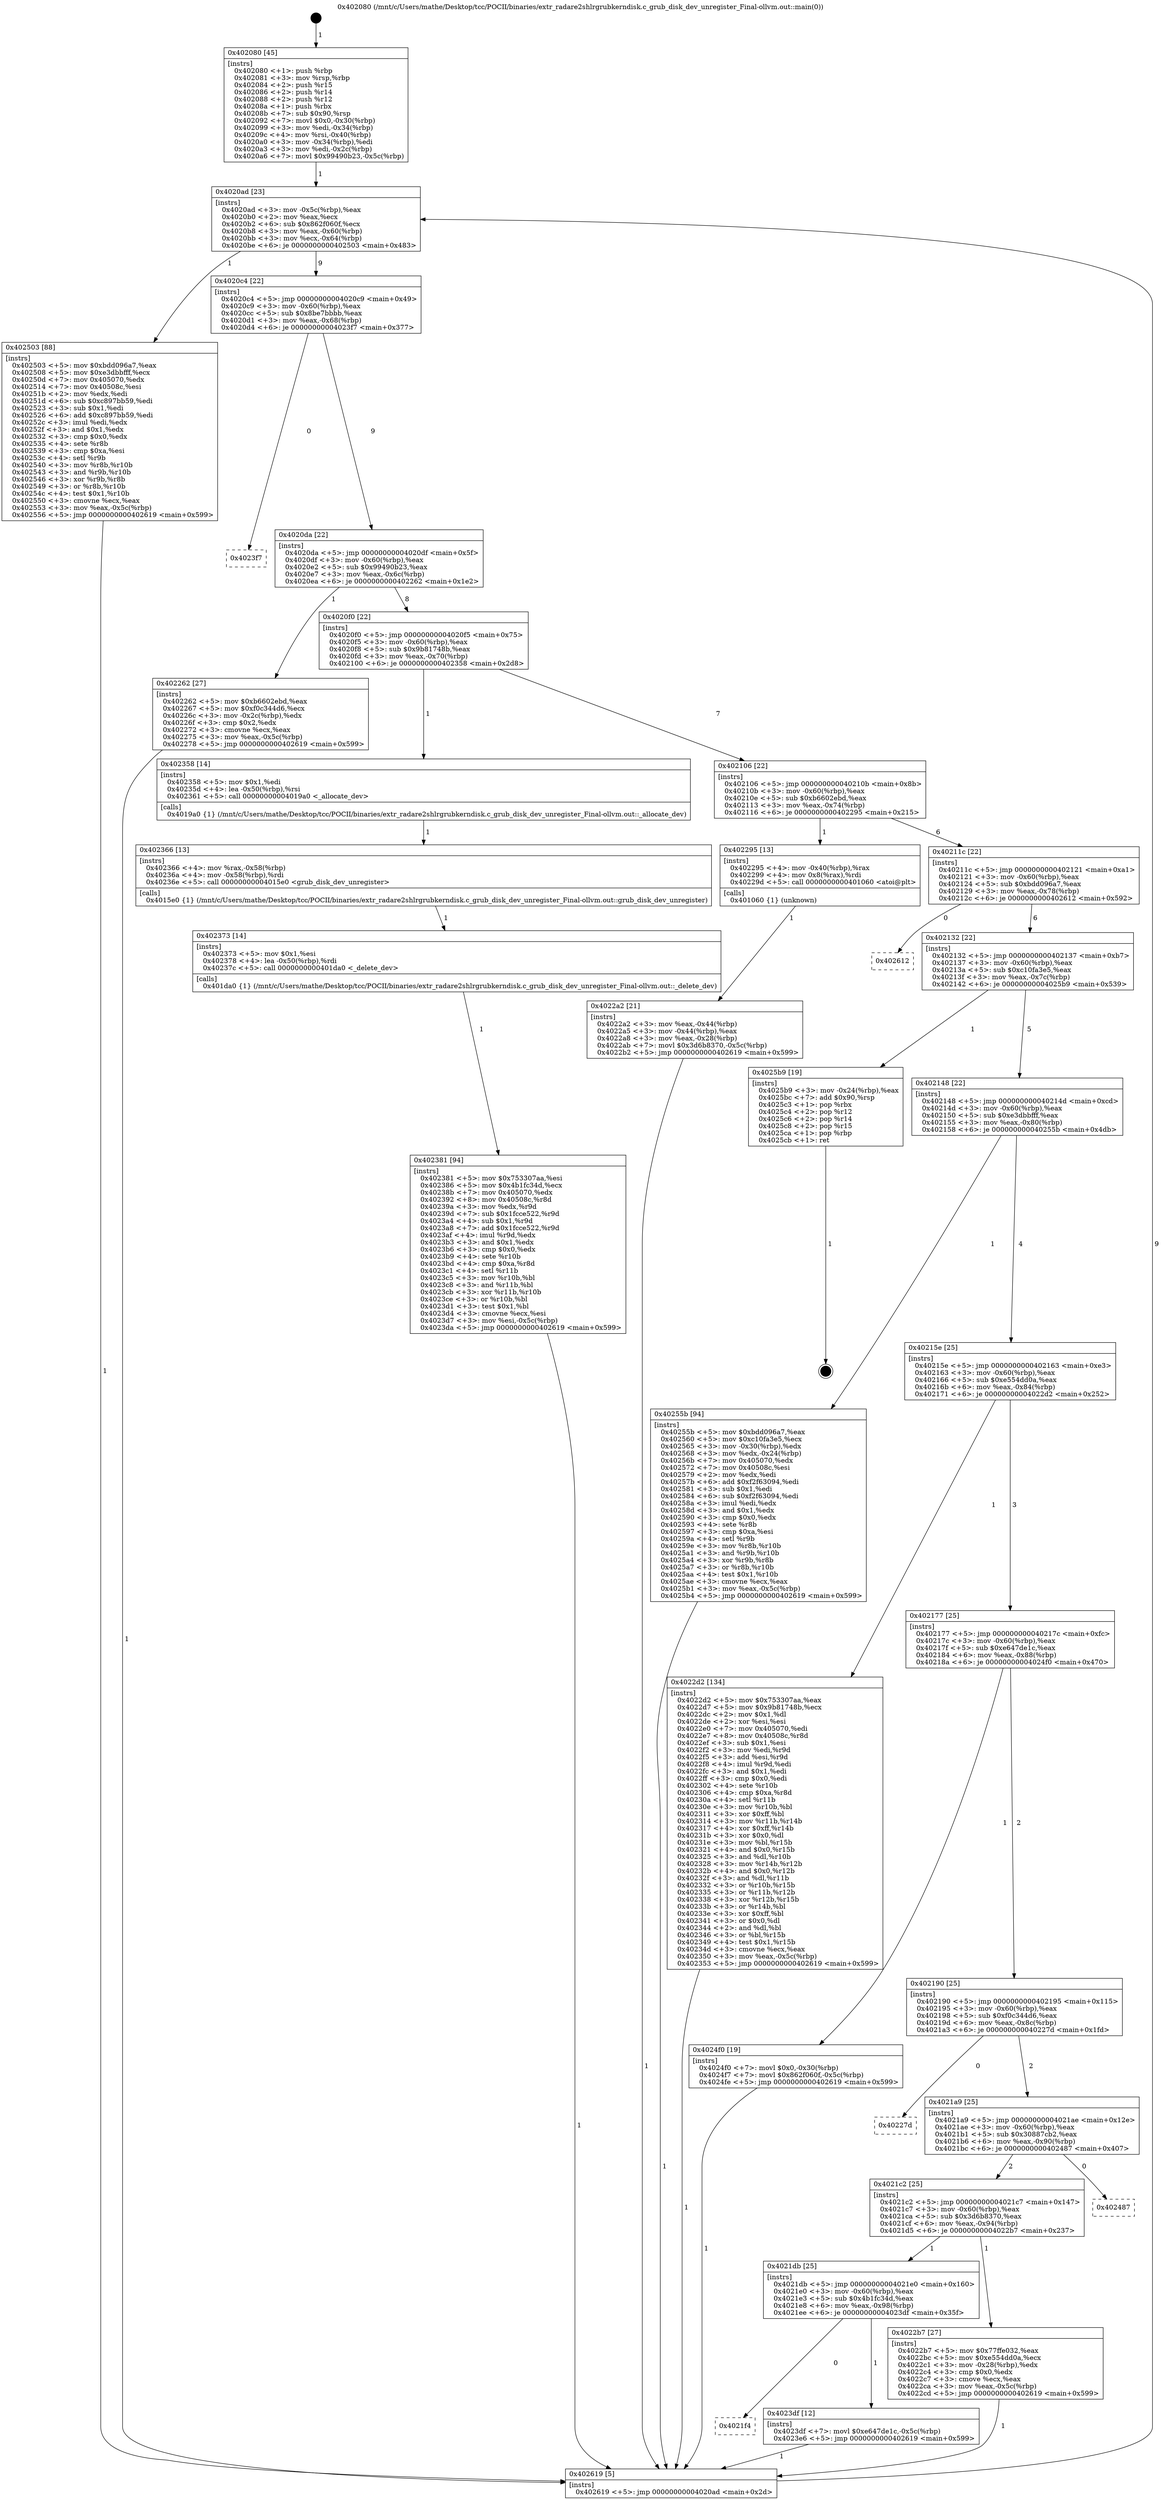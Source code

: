 digraph "0x402080" {
  label = "0x402080 (/mnt/c/Users/mathe/Desktop/tcc/POCII/binaries/extr_radare2shlrgrubkerndisk.c_grub_disk_dev_unregister_Final-ollvm.out::main(0))"
  labelloc = "t"
  node[shape=record]

  Entry [label="",width=0.3,height=0.3,shape=circle,fillcolor=black,style=filled]
  "0x4020ad" [label="{
     0x4020ad [23]\l
     | [instrs]\l
     &nbsp;&nbsp;0x4020ad \<+3\>: mov -0x5c(%rbp),%eax\l
     &nbsp;&nbsp;0x4020b0 \<+2\>: mov %eax,%ecx\l
     &nbsp;&nbsp;0x4020b2 \<+6\>: sub $0x862f060f,%ecx\l
     &nbsp;&nbsp;0x4020b8 \<+3\>: mov %eax,-0x60(%rbp)\l
     &nbsp;&nbsp;0x4020bb \<+3\>: mov %ecx,-0x64(%rbp)\l
     &nbsp;&nbsp;0x4020be \<+6\>: je 0000000000402503 \<main+0x483\>\l
  }"]
  "0x402503" [label="{
     0x402503 [88]\l
     | [instrs]\l
     &nbsp;&nbsp;0x402503 \<+5\>: mov $0xbdd096a7,%eax\l
     &nbsp;&nbsp;0x402508 \<+5\>: mov $0xe3dbbfff,%ecx\l
     &nbsp;&nbsp;0x40250d \<+7\>: mov 0x405070,%edx\l
     &nbsp;&nbsp;0x402514 \<+7\>: mov 0x40508c,%esi\l
     &nbsp;&nbsp;0x40251b \<+2\>: mov %edx,%edi\l
     &nbsp;&nbsp;0x40251d \<+6\>: sub $0xc897bb59,%edi\l
     &nbsp;&nbsp;0x402523 \<+3\>: sub $0x1,%edi\l
     &nbsp;&nbsp;0x402526 \<+6\>: add $0xc897bb59,%edi\l
     &nbsp;&nbsp;0x40252c \<+3\>: imul %edi,%edx\l
     &nbsp;&nbsp;0x40252f \<+3\>: and $0x1,%edx\l
     &nbsp;&nbsp;0x402532 \<+3\>: cmp $0x0,%edx\l
     &nbsp;&nbsp;0x402535 \<+4\>: sete %r8b\l
     &nbsp;&nbsp;0x402539 \<+3\>: cmp $0xa,%esi\l
     &nbsp;&nbsp;0x40253c \<+4\>: setl %r9b\l
     &nbsp;&nbsp;0x402540 \<+3\>: mov %r8b,%r10b\l
     &nbsp;&nbsp;0x402543 \<+3\>: and %r9b,%r10b\l
     &nbsp;&nbsp;0x402546 \<+3\>: xor %r9b,%r8b\l
     &nbsp;&nbsp;0x402549 \<+3\>: or %r8b,%r10b\l
     &nbsp;&nbsp;0x40254c \<+4\>: test $0x1,%r10b\l
     &nbsp;&nbsp;0x402550 \<+3\>: cmovne %ecx,%eax\l
     &nbsp;&nbsp;0x402553 \<+3\>: mov %eax,-0x5c(%rbp)\l
     &nbsp;&nbsp;0x402556 \<+5\>: jmp 0000000000402619 \<main+0x599\>\l
  }"]
  "0x4020c4" [label="{
     0x4020c4 [22]\l
     | [instrs]\l
     &nbsp;&nbsp;0x4020c4 \<+5\>: jmp 00000000004020c9 \<main+0x49\>\l
     &nbsp;&nbsp;0x4020c9 \<+3\>: mov -0x60(%rbp),%eax\l
     &nbsp;&nbsp;0x4020cc \<+5\>: sub $0x8be7bbbb,%eax\l
     &nbsp;&nbsp;0x4020d1 \<+3\>: mov %eax,-0x68(%rbp)\l
     &nbsp;&nbsp;0x4020d4 \<+6\>: je 00000000004023f7 \<main+0x377\>\l
  }"]
  Exit [label="",width=0.3,height=0.3,shape=circle,fillcolor=black,style=filled,peripheries=2]
  "0x4023f7" [label="{
     0x4023f7\l
  }", style=dashed]
  "0x4020da" [label="{
     0x4020da [22]\l
     | [instrs]\l
     &nbsp;&nbsp;0x4020da \<+5\>: jmp 00000000004020df \<main+0x5f\>\l
     &nbsp;&nbsp;0x4020df \<+3\>: mov -0x60(%rbp),%eax\l
     &nbsp;&nbsp;0x4020e2 \<+5\>: sub $0x99490b23,%eax\l
     &nbsp;&nbsp;0x4020e7 \<+3\>: mov %eax,-0x6c(%rbp)\l
     &nbsp;&nbsp;0x4020ea \<+6\>: je 0000000000402262 \<main+0x1e2\>\l
  }"]
  "0x4021f4" [label="{
     0x4021f4\l
  }", style=dashed]
  "0x402262" [label="{
     0x402262 [27]\l
     | [instrs]\l
     &nbsp;&nbsp;0x402262 \<+5\>: mov $0xb6602ebd,%eax\l
     &nbsp;&nbsp;0x402267 \<+5\>: mov $0xf0c344d6,%ecx\l
     &nbsp;&nbsp;0x40226c \<+3\>: mov -0x2c(%rbp),%edx\l
     &nbsp;&nbsp;0x40226f \<+3\>: cmp $0x2,%edx\l
     &nbsp;&nbsp;0x402272 \<+3\>: cmovne %ecx,%eax\l
     &nbsp;&nbsp;0x402275 \<+3\>: mov %eax,-0x5c(%rbp)\l
     &nbsp;&nbsp;0x402278 \<+5\>: jmp 0000000000402619 \<main+0x599\>\l
  }"]
  "0x4020f0" [label="{
     0x4020f0 [22]\l
     | [instrs]\l
     &nbsp;&nbsp;0x4020f0 \<+5\>: jmp 00000000004020f5 \<main+0x75\>\l
     &nbsp;&nbsp;0x4020f5 \<+3\>: mov -0x60(%rbp),%eax\l
     &nbsp;&nbsp;0x4020f8 \<+5\>: sub $0x9b81748b,%eax\l
     &nbsp;&nbsp;0x4020fd \<+3\>: mov %eax,-0x70(%rbp)\l
     &nbsp;&nbsp;0x402100 \<+6\>: je 0000000000402358 \<main+0x2d8\>\l
  }"]
  "0x402619" [label="{
     0x402619 [5]\l
     | [instrs]\l
     &nbsp;&nbsp;0x402619 \<+5\>: jmp 00000000004020ad \<main+0x2d\>\l
  }"]
  "0x402080" [label="{
     0x402080 [45]\l
     | [instrs]\l
     &nbsp;&nbsp;0x402080 \<+1\>: push %rbp\l
     &nbsp;&nbsp;0x402081 \<+3\>: mov %rsp,%rbp\l
     &nbsp;&nbsp;0x402084 \<+2\>: push %r15\l
     &nbsp;&nbsp;0x402086 \<+2\>: push %r14\l
     &nbsp;&nbsp;0x402088 \<+2\>: push %r12\l
     &nbsp;&nbsp;0x40208a \<+1\>: push %rbx\l
     &nbsp;&nbsp;0x40208b \<+7\>: sub $0x90,%rsp\l
     &nbsp;&nbsp;0x402092 \<+7\>: movl $0x0,-0x30(%rbp)\l
     &nbsp;&nbsp;0x402099 \<+3\>: mov %edi,-0x34(%rbp)\l
     &nbsp;&nbsp;0x40209c \<+4\>: mov %rsi,-0x40(%rbp)\l
     &nbsp;&nbsp;0x4020a0 \<+3\>: mov -0x34(%rbp),%edi\l
     &nbsp;&nbsp;0x4020a3 \<+3\>: mov %edi,-0x2c(%rbp)\l
     &nbsp;&nbsp;0x4020a6 \<+7\>: movl $0x99490b23,-0x5c(%rbp)\l
  }"]
  "0x4023df" [label="{
     0x4023df [12]\l
     | [instrs]\l
     &nbsp;&nbsp;0x4023df \<+7\>: movl $0xe647de1c,-0x5c(%rbp)\l
     &nbsp;&nbsp;0x4023e6 \<+5\>: jmp 0000000000402619 \<main+0x599\>\l
  }"]
  "0x402358" [label="{
     0x402358 [14]\l
     | [instrs]\l
     &nbsp;&nbsp;0x402358 \<+5\>: mov $0x1,%edi\l
     &nbsp;&nbsp;0x40235d \<+4\>: lea -0x50(%rbp),%rsi\l
     &nbsp;&nbsp;0x402361 \<+5\>: call 00000000004019a0 \<_allocate_dev\>\l
     | [calls]\l
     &nbsp;&nbsp;0x4019a0 \{1\} (/mnt/c/Users/mathe/Desktop/tcc/POCII/binaries/extr_radare2shlrgrubkerndisk.c_grub_disk_dev_unregister_Final-ollvm.out::_allocate_dev)\l
  }"]
  "0x402106" [label="{
     0x402106 [22]\l
     | [instrs]\l
     &nbsp;&nbsp;0x402106 \<+5\>: jmp 000000000040210b \<main+0x8b\>\l
     &nbsp;&nbsp;0x40210b \<+3\>: mov -0x60(%rbp),%eax\l
     &nbsp;&nbsp;0x40210e \<+5\>: sub $0xb6602ebd,%eax\l
     &nbsp;&nbsp;0x402113 \<+3\>: mov %eax,-0x74(%rbp)\l
     &nbsp;&nbsp;0x402116 \<+6\>: je 0000000000402295 \<main+0x215\>\l
  }"]
  "0x402381" [label="{
     0x402381 [94]\l
     | [instrs]\l
     &nbsp;&nbsp;0x402381 \<+5\>: mov $0x753307aa,%esi\l
     &nbsp;&nbsp;0x402386 \<+5\>: mov $0x4b1fc34d,%ecx\l
     &nbsp;&nbsp;0x40238b \<+7\>: mov 0x405070,%edx\l
     &nbsp;&nbsp;0x402392 \<+8\>: mov 0x40508c,%r8d\l
     &nbsp;&nbsp;0x40239a \<+3\>: mov %edx,%r9d\l
     &nbsp;&nbsp;0x40239d \<+7\>: sub $0x1fcce522,%r9d\l
     &nbsp;&nbsp;0x4023a4 \<+4\>: sub $0x1,%r9d\l
     &nbsp;&nbsp;0x4023a8 \<+7\>: add $0x1fcce522,%r9d\l
     &nbsp;&nbsp;0x4023af \<+4\>: imul %r9d,%edx\l
     &nbsp;&nbsp;0x4023b3 \<+3\>: and $0x1,%edx\l
     &nbsp;&nbsp;0x4023b6 \<+3\>: cmp $0x0,%edx\l
     &nbsp;&nbsp;0x4023b9 \<+4\>: sete %r10b\l
     &nbsp;&nbsp;0x4023bd \<+4\>: cmp $0xa,%r8d\l
     &nbsp;&nbsp;0x4023c1 \<+4\>: setl %r11b\l
     &nbsp;&nbsp;0x4023c5 \<+3\>: mov %r10b,%bl\l
     &nbsp;&nbsp;0x4023c8 \<+3\>: and %r11b,%bl\l
     &nbsp;&nbsp;0x4023cb \<+3\>: xor %r11b,%r10b\l
     &nbsp;&nbsp;0x4023ce \<+3\>: or %r10b,%bl\l
     &nbsp;&nbsp;0x4023d1 \<+3\>: test $0x1,%bl\l
     &nbsp;&nbsp;0x4023d4 \<+3\>: cmovne %ecx,%esi\l
     &nbsp;&nbsp;0x4023d7 \<+3\>: mov %esi,-0x5c(%rbp)\l
     &nbsp;&nbsp;0x4023da \<+5\>: jmp 0000000000402619 \<main+0x599\>\l
  }"]
  "0x402295" [label="{
     0x402295 [13]\l
     | [instrs]\l
     &nbsp;&nbsp;0x402295 \<+4\>: mov -0x40(%rbp),%rax\l
     &nbsp;&nbsp;0x402299 \<+4\>: mov 0x8(%rax),%rdi\l
     &nbsp;&nbsp;0x40229d \<+5\>: call 0000000000401060 \<atoi@plt\>\l
     | [calls]\l
     &nbsp;&nbsp;0x401060 \{1\} (unknown)\l
  }"]
  "0x40211c" [label="{
     0x40211c [22]\l
     | [instrs]\l
     &nbsp;&nbsp;0x40211c \<+5\>: jmp 0000000000402121 \<main+0xa1\>\l
     &nbsp;&nbsp;0x402121 \<+3\>: mov -0x60(%rbp),%eax\l
     &nbsp;&nbsp;0x402124 \<+5\>: sub $0xbdd096a7,%eax\l
     &nbsp;&nbsp;0x402129 \<+3\>: mov %eax,-0x78(%rbp)\l
     &nbsp;&nbsp;0x40212c \<+6\>: je 0000000000402612 \<main+0x592\>\l
  }"]
  "0x4022a2" [label="{
     0x4022a2 [21]\l
     | [instrs]\l
     &nbsp;&nbsp;0x4022a2 \<+3\>: mov %eax,-0x44(%rbp)\l
     &nbsp;&nbsp;0x4022a5 \<+3\>: mov -0x44(%rbp),%eax\l
     &nbsp;&nbsp;0x4022a8 \<+3\>: mov %eax,-0x28(%rbp)\l
     &nbsp;&nbsp;0x4022ab \<+7\>: movl $0x3d6b8370,-0x5c(%rbp)\l
     &nbsp;&nbsp;0x4022b2 \<+5\>: jmp 0000000000402619 \<main+0x599\>\l
  }"]
  "0x402373" [label="{
     0x402373 [14]\l
     | [instrs]\l
     &nbsp;&nbsp;0x402373 \<+5\>: mov $0x1,%esi\l
     &nbsp;&nbsp;0x402378 \<+4\>: lea -0x50(%rbp),%rdi\l
     &nbsp;&nbsp;0x40237c \<+5\>: call 0000000000401da0 \<_delete_dev\>\l
     | [calls]\l
     &nbsp;&nbsp;0x401da0 \{1\} (/mnt/c/Users/mathe/Desktop/tcc/POCII/binaries/extr_radare2shlrgrubkerndisk.c_grub_disk_dev_unregister_Final-ollvm.out::_delete_dev)\l
  }"]
  "0x402612" [label="{
     0x402612\l
  }", style=dashed]
  "0x402132" [label="{
     0x402132 [22]\l
     | [instrs]\l
     &nbsp;&nbsp;0x402132 \<+5\>: jmp 0000000000402137 \<main+0xb7\>\l
     &nbsp;&nbsp;0x402137 \<+3\>: mov -0x60(%rbp),%eax\l
     &nbsp;&nbsp;0x40213a \<+5\>: sub $0xc10fa3e5,%eax\l
     &nbsp;&nbsp;0x40213f \<+3\>: mov %eax,-0x7c(%rbp)\l
     &nbsp;&nbsp;0x402142 \<+6\>: je 00000000004025b9 \<main+0x539\>\l
  }"]
  "0x402366" [label="{
     0x402366 [13]\l
     | [instrs]\l
     &nbsp;&nbsp;0x402366 \<+4\>: mov %rax,-0x58(%rbp)\l
     &nbsp;&nbsp;0x40236a \<+4\>: mov -0x58(%rbp),%rdi\l
     &nbsp;&nbsp;0x40236e \<+5\>: call 00000000004015e0 \<grub_disk_dev_unregister\>\l
     | [calls]\l
     &nbsp;&nbsp;0x4015e0 \{1\} (/mnt/c/Users/mathe/Desktop/tcc/POCII/binaries/extr_radare2shlrgrubkerndisk.c_grub_disk_dev_unregister_Final-ollvm.out::grub_disk_dev_unregister)\l
  }"]
  "0x4025b9" [label="{
     0x4025b9 [19]\l
     | [instrs]\l
     &nbsp;&nbsp;0x4025b9 \<+3\>: mov -0x24(%rbp),%eax\l
     &nbsp;&nbsp;0x4025bc \<+7\>: add $0x90,%rsp\l
     &nbsp;&nbsp;0x4025c3 \<+1\>: pop %rbx\l
     &nbsp;&nbsp;0x4025c4 \<+2\>: pop %r12\l
     &nbsp;&nbsp;0x4025c6 \<+2\>: pop %r14\l
     &nbsp;&nbsp;0x4025c8 \<+2\>: pop %r15\l
     &nbsp;&nbsp;0x4025ca \<+1\>: pop %rbp\l
     &nbsp;&nbsp;0x4025cb \<+1\>: ret\l
  }"]
  "0x402148" [label="{
     0x402148 [22]\l
     | [instrs]\l
     &nbsp;&nbsp;0x402148 \<+5\>: jmp 000000000040214d \<main+0xcd\>\l
     &nbsp;&nbsp;0x40214d \<+3\>: mov -0x60(%rbp),%eax\l
     &nbsp;&nbsp;0x402150 \<+5\>: sub $0xe3dbbfff,%eax\l
     &nbsp;&nbsp;0x402155 \<+3\>: mov %eax,-0x80(%rbp)\l
     &nbsp;&nbsp;0x402158 \<+6\>: je 000000000040255b \<main+0x4db\>\l
  }"]
  "0x4021db" [label="{
     0x4021db [25]\l
     | [instrs]\l
     &nbsp;&nbsp;0x4021db \<+5\>: jmp 00000000004021e0 \<main+0x160\>\l
     &nbsp;&nbsp;0x4021e0 \<+3\>: mov -0x60(%rbp),%eax\l
     &nbsp;&nbsp;0x4021e3 \<+5\>: sub $0x4b1fc34d,%eax\l
     &nbsp;&nbsp;0x4021e8 \<+6\>: mov %eax,-0x98(%rbp)\l
     &nbsp;&nbsp;0x4021ee \<+6\>: je 00000000004023df \<main+0x35f\>\l
  }"]
  "0x40255b" [label="{
     0x40255b [94]\l
     | [instrs]\l
     &nbsp;&nbsp;0x40255b \<+5\>: mov $0xbdd096a7,%eax\l
     &nbsp;&nbsp;0x402560 \<+5\>: mov $0xc10fa3e5,%ecx\l
     &nbsp;&nbsp;0x402565 \<+3\>: mov -0x30(%rbp),%edx\l
     &nbsp;&nbsp;0x402568 \<+3\>: mov %edx,-0x24(%rbp)\l
     &nbsp;&nbsp;0x40256b \<+7\>: mov 0x405070,%edx\l
     &nbsp;&nbsp;0x402572 \<+7\>: mov 0x40508c,%esi\l
     &nbsp;&nbsp;0x402579 \<+2\>: mov %edx,%edi\l
     &nbsp;&nbsp;0x40257b \<+6\>: add $0xf2f63094,%edi\l
     &nbsp;&nbsp;0x402581 \<+3\>: sub $0x1,%edi\l
     &nbsp;&nbsp;0x402584 \<+6\>: sub $0xf2f63094,%edi\l
     &nbsp;&nbsp;0x40258a \<+3\>: imul %edi,%edx\l
     &nbsp;&nbsp;0x40258d \<+3\>: and $0x1,%edx\l
     &nbsp;&nbsp;0x402590 \<+3\>: cmp $0x0,%edx\l
     &nbsp;&nbsp;0x402593 \<+4\>: sete %r8b\l
     &nbsp;&nbsp;0x402597 \<+3\>: cmp $0xa,%esi\l
     &nbsp;&nbsp;0x40259a \<+4\>: setl %r9b\l
     &nbsp;&nbsp;0x40259e \<+3\>: mov %r8b,%r10b\l
     &nbsp;&nbsp;0x4025a1 \<+3\>: and %r9b,%r10b\l
     &nbsp;&nbsp;0x4025a4 \<+3\>: xor %r9b,%r8b\l
     &nbsp;&nbsp;0x4025a7 \<+3\>: or %r8b,%r10b\l
     &nbsp;&nbsp;0x4025aa \<+4\>: test $0x1,%r10b\l
     &nbsp;&nbsp;0x4025ae \<+3\>: cmovne %ecx,%eax\l
     &nbsp;&nbsp;0x4025b1 \<+3\>: mov %eax,-0x5c(%rbp)\l
     &nbsp;&nbsp;0x4025b4 \<+5\>: jmp 0000000000402619 \<main+0x599\>\l
  }"]
  "0x40215e" [label="{
     0x40215e [25]\l
     | [instrs]\l
     &nbsp;&nbsp;0x40215e \<+5\>: jmp 0000000000402163 \<main+0xe3\>\l
     &nbsp;&nbsp;0x402163 \<+3\>: mov -0x60(%rbp),%eax\l
     &nbsp;&nbsp;0x402166 \<+5\>: sub $0xe554dd0a,%eax\l
     &nbsp;&nbsp;0x40216b \<+6\>: mov %eax,-0x84(%rbp)\l
     &nbsp;&nbsp;0x402171 \<+6\>: je 00000000004022d2 \<main+0x252\>\l
  }"]
  "0x4022b7" [label="{
     0x4022b7 [27]\l
     | [instrs]\l
     &nbsp;&nbsp;0x4022b7 \<+5\>: mov $0x77ffe032,%eax\l
     &nbsp;&nbsp;0x4022bc \<+5\>: mov $0xe554dd0a,%ecx\l
     &nbsp;&nbsp;0x4022c1 \<+3\>: mov -0x28(%rbp),%edx\l
     &nbsp;&nbsp;0x4022c4 \<+3\>: cmp $0x0,%edx\l
     &nbsp;&nbsp;0x4022c7 \<+3\>: cmove %ecx,%eax\l
     &nbsp;&nbsp;0x4022ca \<+3\>: mov %eax,-0x5c(%rbp)\l
     &nbsp;&nbsp;0x4022cd \<+5\>: jmp 0000000000402619 \<main+0x599\>\l
  }"]
  "0x4022d2" [label="{
     0x4022d2 [134]\l
     | [instrs]\l
     &nbsp;&nbsp;0x4022d2 \<+5\>: mov $0x753307aa,%eax\l
     &nbsp;&nbsp;0x4022d7 \<+5\>: mov $0x9b81748b,%ecx\l
     &nbsp;&nbsp;0x4022dc \<+2\>: mov $0x1,%dl\l
     &nbsp;&nbsp;0x4022de \<+2\>: xor %esi,%esi\l
     &nbsp;&nbsp;0x4022e0 \<+7\>: mov 0x405070,%edi\l
     &nbsp;&nbsp;0x4022e7 \<+8\>: mov 0x40508c,%r8d\l
     &nbsp;&nbsp;0x4022ef \<+3\>: sub $0x1,%esi\l
     &nbsp;&nbsp;0x4022f2 \<+3\>: mov %edi,%r9d\l
     &nbsp;&nbsp;0x4022f5 \<+3\>: add %esi,%r9d\l
     &nbsp;&nbsp;0x4022f8 \<+4\>: imul %r9d,%edi\l
     &nbsp;&nbsp;0x4022fc \<+3\>: and $0x1,%edi\l
     &nbsp;&nbsp;0x4022ff \<+3\>: cmp $0x0,%edi\l
     &nbsp;&nbsp;0x402302 \<+4\>: sete %r10b\l
     &nbsp;&nbsp;0x402306 \<+4\>: cmp $0xa,%r8d\l
     &nbsp;&nbsp;0x40230a \<+4\>: setl %r11b\l
     &nbsp;&nbsp;0x40230e \<+3\>: mov %r10b,%bl\l
     &nbsp;&nbsp;0x402311 \<+3\>: xor $0xff,%bl\l
     &nbsp;&nbsp;0x402314 \<+3\>: mov %r11b,%r14b\l
     &nbsp;&nbsp;0x402317 \<+4\>: xor $0xff,%r14b\l
     &nbsp;&nbsp;0x40231b \<+3\>: xor $0x0,%dl\l
     &nbsp;&nbsp;0x40231e \<+3\>: mov %bl,%r15b\l
     &nbsp;&nbsp;0x402321 \<+4\>: and $0x0,%r15b\l
     &nbsp;&nbsp;0x402325 \<+3\>: and %dl,%r10b\l
     &nbsp;&nbsp;0x402328 \<+3\>: mov %r14b,%r12b\l
     &nbsp;&nbsp;0x40232b \<+4\>: and $0x0,%r12b\l
     &nbsp;&nbsp;0x40232f \<+3\>: and %dl,%r11b\l
     &nbsp;&nbsp;0x402332 \<+3\>: or %r10b,%r15b\l
     &nbsp;&nbsp;0x402335 \<+3\>: or %r11b,%r12b\l
     &nbsp;&nbsp;0x402338 \<+3\>: xor %r12b,%r15b\l
     &nbsp;&nbsp;0x40233b \<+3\>: or %r14b,%bl\l
     &nbsp;&nbsp;0x40233e \<+3\>: xor $0xff,%bl\l
     &nbsp;&nbsp;0x402341 \<+3\>: or $0x0,%dl\l
     &nbsp;&nbsp;0x402344 \<+2\>: and %dl,%bl\l
     &nbsp;&nbsp;0x402346 \<+3\>: or %bl,%r15b\l
     &nbsp;&nbsp;0x402349 \<+4\>: test $0x1,%r15b\l
     &nbsp;&nbsp;0x40234d \<+3\>: cmovne %ecx,%eax\l
     &nbsp;&nbsp;0x402350 \<+3\>: mov %eax,-0x5c(%rbp)\l
     &nbsp;&nbsp;0x402353 \<+5\>: jmp 0000000000402619 \<main+0x599\>\l
  }"]
  "0x402177" [label="{
     0x402177 [25]\l
     | [instrs]\l
     &nbsp;&nbsp;0x402177 \<+5\>: jmp 000000000040217c \<main+0xfc\>\l
     &nbsp;&nbsp;0x40217c \<+3\>: mov -0x60(%rbp),%eax\l
     &nbsp;&nbsp;0x40217f \<+5\>: sub $0xe647de1c,%eax\l
     &nbsp;&nbsp;0x402184 \<+6\>: mov %eax,-0x88(%rbp)\l
     &nbsp;&nbsp;0x40218a \<+6\>: je 00000000004024f0 \<main+0x470\>\l
  }"]
  "0x4021c2" [label="{
     0x4021c2 [25]\l
     | [instrs]\l
     &nbsp;&nbsp;0x4021c2 \<+5\>: jmp 00000000004021c7 \<main+0x147\>\l
     &nbsp;&nbsp;0x4021c7 \<+3\>: mov -0x60(%rbp),%eax\l
     &nbsp;&nbsp;0x4021ca \<+5\>: sub $0x3d6b8370,%eax\l
     &nbsp;&nbsp;0x4021cf \<+6\>: mov %eax,-0x94(%rbp)\l
     &nbsp;&nbsp;0x4021d5 \<+6\>: je 00000000004022b7 \<main+0x237\>\l
  }"]
  "0x4024f0" [label="{
     0x4024f0 [19]\l
     | [instrs]\l
     &nbsp;&nbsp;0x4024f0 \<+7\>: movl $0x0,-0x30(%rbp)\l
     &nbsp;&nbsp;0x4024f7 \<+7\>: movl $0x862f060f,-0x5c(%rbp)\l
     &nbsp;&nbsp;0x4024fe \<+5\>: jmp 0000000000402619 \<main+0x599\>\l
  }"]
  "0x402190" [label="{
     0x402190 [25]\l
     | [instrs]\l
     &nbsp;&nbsp;0x402190 \<+5\>: jmp 0000000000402195 \<main+0x115\>\l
     &nbsp;&nbsp;0x402195 \<+3\>: mov -0x60(%rbp),%eax\l
     &nbsp;&nbsp;0x402198 \<+5\>: sub $0xf0c344d6,%eax\l
     &nbsp;&nbsp;0x40219d \<+6\>: mov %eax,-0x8c(%rbp)\l
     &nbsp;&nbsp;0x4021a3 \<+6\>: je 000000000040227d \<main+0x1fd\>\l
  }"]
  "0x402487" [label="{
     0x402487\l
  }", style=dashed]
  "0x40227d" [label="{
     0x40227d\l
  }", style=dashed]
  "0x4021a9" [label="{
     0x4021a9 [25]\l
     | [instrs]\l
     &nbsp;&nbsp;0x4021a9 \<+5\>: jmp 00000000004021ae \<main+0x12e\>\l
     &nbsp;&nbsp;0x4021ae \<+3\>: mov -0x60(%rbp),%eax\l
     &nbsp;&nbsp;0x4021b1 \<+5\>: sub $0x30887cb2,%eax\l
     &nbsp;&nbsp;0x4021b6 \<+6\>: mov %eax,-0x90(%rbp)\l
     &nbsp;&nbsp;0x4021bc \<+6\>: je 0000000000402487 \<main+0x407\>\l
  }"]
  Entry -> "0x402080" [label=" 1"]
  "0x4020ad" -> "0x402503" [label=" 1"]
  "0x4020ad" -> "0x4020c4" [label=" 9"]
  "0x4025b9" -> Exit [label=" 1"]
  "0x4020c4" -> "0x4023f7" [label=" 0"]
  "0x4020c4" -> "0x4020da" [label=" 9"]
  "0x40255b" -> "0x402619" [label=" 1"]
  "0x4020da" -> "0x402262" [label=" 1"]
  "0x4020da" -> "0x4020f0" [label=" 8"]
  "0x402262" -> "0x402619" [label=" 1"]
  "0x402080" -> "0x4020ad" [label=" 1"]
  "0x402619" -> "0x4020ad" [label=" 9"]
  "0x402503" -> "0x402619" [label=" 1"]
  "0x4020f0" -> "0x402358" [label=" 1"]
  "0x4020f0" -> "0x402106" [label=" 7"]
  "0x4024f0" -> "0x402619" [label=" 1"]
  "0x402106" -> "0x402295" [label=" 1"]
  "0x402106" -> "0x40211c" [label=" 6"]
  "0x402295" -> "0x4022a2" [label=" 1"]
  "0x4022a2" -> "0x402619" [label=" 1"]
  "0x4021db" -> "0x4021f4" [label=" 0"]
  "0x40211c" -> "0x402612" [label=" 0"]
  "0x40211c" -> "0x402132" [label=" 6"]
  "0x4021db" -> "0x4023df" [label=" 1"]
  "0x402132" -> "0x4025b9" [label=" 1"]
  "0x402132" -> "0x402148" [label=" 5"]
  "0x4023df" -> "0x402619" [label=" 1"]
  "0x402148" -> "0x40255b" [label=" 1"]
  "0x402148" -> "0x40215e" [label=" 4"]
  "0x402381" -> "0x402619" [label=" 1"]
  "0x40215e" -> "0x4022d2" [label=" 1"]
  "0x40215e" -> "0x402177" [label=" 3"]
  "0x402373" -> "0x402381" [label=" 1"]
  "0x402177" -> "0x4024f0" [label=" 1"]
  "0x402177" -> "0x402190" [label=" 2"]
  "0x402358" -> "0x402366" [label=" 1"]
  "0x402190" -> "0x40227d" [label=" 0"]
  "0x402190" -> "0x4021a9" [label=" 2"]
  "0x4022d2" -> "0x402619" [label=" 1"]
  "0x4021a9" -> "0x402487" [label=" 0"]
  "0x4021a9" -> "0x4021c2" [label=" 2"]
  "0x402366" -> "0x402373" [label=" 1"]
  "0x4021c2" -> "0x4022b7" [label=" 1"]
  "0x4021c2" -> "0x4021db" [label=" 1"]
  "0x4022b7" -> "0x402619" [label=" 1"]
}
